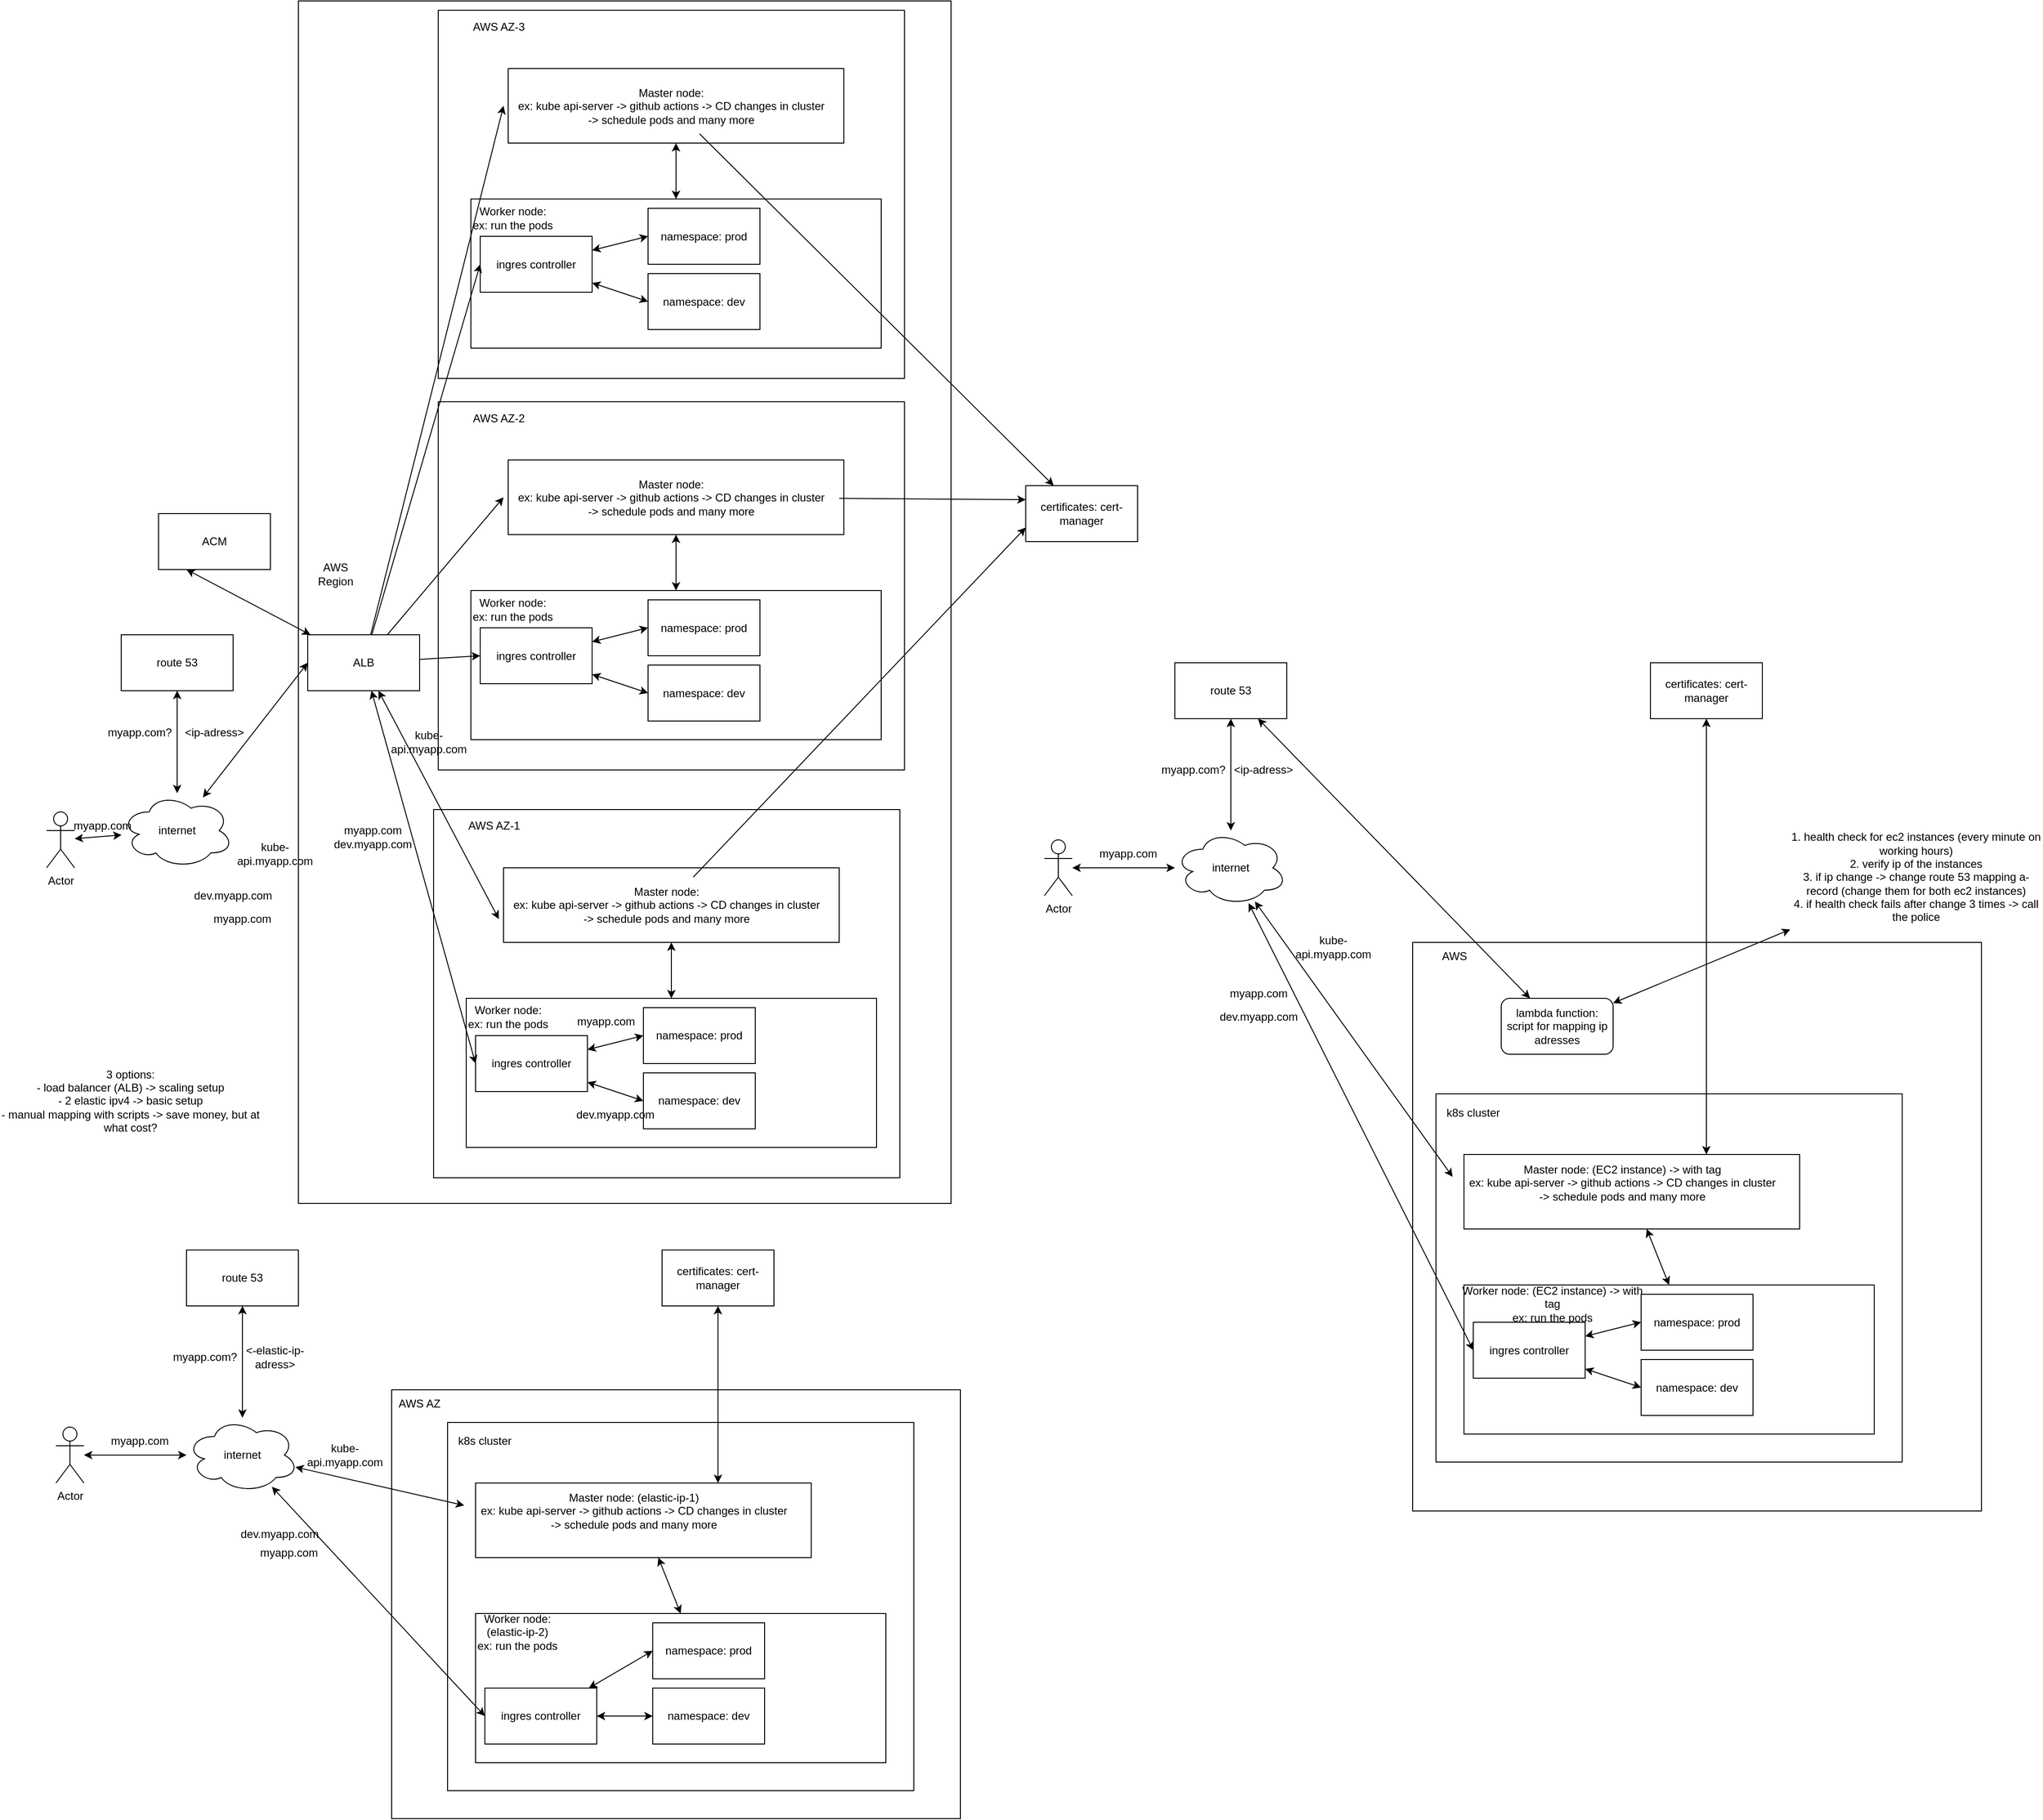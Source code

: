 <mxfile>
    <diagram id="b72ZzESE90N9_cNAmUY-" name="Page-1">
        <mxGraphModel dx="2323" dy="2060" grid="1" gridSize="10" guides="1" tooltips="1" connect="1" arrows="1" fold="1" page="1" pageScale="1" pageWidth="850" pageHeight="1100" math="0" shadow="0">
            <root>
                <mxCell id="0"/>
                <mxCell id="1" parent="0"/>
                <mxCell id="76" value="" style="rounded=0;whiteSpace=wrap;html=1;fillColor=none;" parent="1" vertex="1">
                    <mxGeometry x="1495" y="420" width="610" height="610" as="geometry"/>
                </mxCell>
                <mxCell id="28" value="" style="rounded=0;whiteSpace=wrap;html=1;fillColor=none;" parent="1" vertex="1">
                    <mxGeometry x="300" y="-590" width="700" height="1290" as="geometry"/>
                </mxCell>
                <mxCell id="22" style="edgeStyle=none;html=1;startArrow=classic;startFill=1;endArrow=classic;endFill=1;" parent="1" source="2" target="4" edge="1">
                    <mxGeometry relative="1" as="geometry"/>
                </mxCell>
                <mxCell id="108" style="edgeStyle=none;html=1;entryX=0;entryY=0.5;entryDx=0;entryDy=0;startArrow=classic;startFill=1;endArrow=classic;endFill=1;" parent="1" source="2" target="105" edge="1">
                    <mxGeometry relative="1" as="geometry"/>
                </mxCell>
                <mxCell id="2" value="internet" style="ellipse;shape=cloud;whiteSpace=wrap;html=1;" parent="1" vertex="1">
                    <mxGeometry x="110" y="260" width="120" height="80" as="geometry"/>
                </mxCell>
                <mxCell id="5" style="edgeStyle=none;html=1;startArrow=classic;startFill=1;" parent="1" source="3" target="2" edge="1">
                    <mxGeometry relative="1" as="geometry"/>
                </mxCell>
                <mxCell id="3" value="Actor" style="shape=umlActor;verticalLabelPosition=bottom;verticalAlign=top;html=1;outlineConnect=0;" parent="1" vertex="1">
                    <mxGeometry x="30" y="280" width="30" height="60" as="geometry"/>
                </mxCell>
                <mxCell id="4" value="route 53" style="rounded=0;whiteSpace=wrap;html=1;" parent="1" vertex="1">
                    <mxGeometry x="110" y="90" width="120" height="60" as="geometry"/>
                </mxCell>
                <mxCell id="14" value="myapp.com" style="text;html=1;strokeColor=none;fillColor=none;align=center;verticalAlign=middle;whiteSpace=wrap;rounded=0;" parent="1" vertex="1">
                    <mxGeometry x="60" y="280" width="60" height="30" as="geometry"/>
                </mxCell>
                <mxCell id="17" value="dev.myapp.com" style="text;html=1;strokeColor=none;fillColor=none;align=center;verticalAlign=middle;whiteSpace=wrap;rounded=0;" parent="1" vertex="1">
                    <mxGeometry x="200" y="355" width="60" height="30" as="geometry"/>
                </mxCell>
                <mxCell id="23" value="myapp.com?" style="text;html=1;strokeColor=none;fillColor=none;align=center;verticalAlign=middle;whiteSpace=wrap;rounded=0;" parent="1" vertex="1">
                    <mxGeometry x="100" y="180" width="60" height="30" as="geometry"/>
                </mxCell>
                <mxCell id="24" value="&amp;lt;ip-adress&amp;gt;" style="text;html=1;strokeColor=none;fillColor=none;align=center;verticalAlign=middle;whiteSpace=wrap;rounded=0;" parent="1" vertex="1">
                    <mxGeometry x="175" y="180" width="70" height="30" as="geometry"/>
                </mxCell>
                <mxCell id="29" value="AWS Region" style="text;html=1;strokeColor=none;fillColor=none;align=center;verticalAlign=middle;whiteSpace=wrap;rounded=0;" parent="1" vertex="1">
                    <mxGeometry x="310" y="10" width="60" height="30" as="geometry"/>
                </mxCell>
                <mxCell id="162" style="edgeStyle=none;html=1;entryX=0;entryY=0.75;entryDx=0;entryDy=0;" edge="1" parent="1" source="31" target="161">
                    <mxGeometry relative="1" as="geometry"/>
                </mxCell>
                <mxCell id="34" value="myapp.com" style="text;html=1;strokeColor=none;fillColor=none;align=center;verticalAlign=middle;whiteSpace=wrap;rounded=0;" parent="1" vertex="1">
                    <mxGeometry x="210" y="380" width="60" height="30" as="geometry"/>
                </mxCell>
                <mxCell id="35" value="kube-api.myapp.com" style="text;html=1;strokeColor=none;fillColor=none;align=center;verticalAlign=middle;whiteSpace=wrap;rounded=0;" parent="1" vertex="1">
                    <mxGeometry x="245" y="310" width="60" height="30" as="geometry"/>
                </mxCell>
                <mxCell id="38" value="ACM" style="rounded=0;whiteSpace=wrap;html=1;fillColor=none;" parent="1" vertex="1">
                    <mxGeometry x="150" y="-40" width="120" height="60" as="geometry"/>
                </mxCell>
                <mxCell id="45" value="3 options:&lt;br&gt;- load balancer (ALB) -&amp;gt; scaling setup&lt;br&gt;- 2 elastic ipv4 -&amp;gt; basic setup&lt;br&gt;- manual mapping with scripts -&amp;gt; save money, but at what cost?" style="text;html=1;strokeColor=none;fillColor=none;align=center;verticalAlign=middle;whiteSpace=wrap;rounded=0;" parent="1" vertex="1">
                    <mxGeometry x="-20" y="545" width="280" height="90" as="geometry"/>
                </mxCell>
                <mxCell id="47" value="" style="rounded=0;whiteSpace=wrap;html=1;fillColor=none;" parent="1" vertex="1">
                    <mxGeometry x="400" y="900" width="610" height="460" as="geometry"/>
                </mxCell>
                <mxCell id="48" style="edgeStyle=none;html=1;entryX=-0.006;entryY=0.4;entryDx=0;entryDy=0;startArrow=classic;startFill=1;entryPerimeter=0;" parent="1" source="51" target="65" edge="1">
                    <mxGeometry relative="1" as="geometry"/>
                </mxCell>
                <mxCell id="49" style="edgeStyle=none;html=1;startArrow=classic;startFill=1;endArrow=classic;endFill=1;" parent="1" source="51" target="54" edge="1">
                    <mxGeometry relative="1" as="geometry"/>
                </mxCell>
                <mxCell id="50" style="edgeStyle=none;html=1;entryX=0;entryY=0.5;entryDx=0;entryDy=0;startArrow=classic;startFill=1;endArrow=classic;endFill=1;" parent="1" source="51" target="75" edge="1">
                    <mxGeometry relative="1" as="geometry"/>
                </mxCell>
                <mxCell id="51" value="internet" style="ellipse;shape=cloud;whiteSpace=wrap;html=1;" parent="1" vertex="1">
                    <mxGeometry x="180" y="930" width="120" height="80" as="geometry"/>
                </mxCell>
                <mxCell id="52" style="edgeStyle=none;html=1;startArrow=classic;startFill=1;" parent="1" source="53" target="51" edge="1">
                    <mxGeometry relative="1" as="geometry"/>
                </mxCell>
                <mxCell id="53" value="Actor" style="shape=umlActor;verticalLabelPosition=bottom;verticalAlign=top;html=1;outlineConnect=0;" parent="1" vertex="1">
                    <mxGeometry x="40" y="940" width="30" height="60" as="geometry"/>
                </mxCell>
                <mxCell id="54" value="route 53" style="rounded=0;whiteSpace=wrap;html=1;" parent="1" vertex="1">
                    <mxGeometry x="180" y="750" width="120" height="60" as="geometry"/>
                </mxCell>
                <mxCell id="55" value="" style="rounded=0;whiteSpace=wrap;html=1;fillColor=none;" parent="1" vertex="1">
                    <mxGeometry x="460" y="935" width="500" height="395" as="geometry"/>
                </mxCell>
                <mxCell id="56" value="myapp.com" style="text;html=1;strokeColor=none;fillColor=none;align=center;verticalAlign=middle;whiteSpace=wrap;rounded=0;" parent="1" vertex="1">
                    <mxGeometry x="100" y="940" width="60" height="30" as="geometry"/>
                </mxCell>
                <mxCell id="57" value="dev.myapp.com" style="text;html=1;strokeColor=none;fillColor=none;align=center;verticalAlign=middle;whiteSpace=wrap;rounded=0;" parent="1" vertex="1">
                    <mxGeometry x="250" y="1040" width="60" height="30" as="geometry"/>
                </mxCell>
                <mxCell id="58" value="myapp.com?" style="text;html=1;strokeColor=none;fillColor=none;align=center;verticalAlign=middle;whiteSpace=wrap;rounded=0;" parent="1" vertex="1">
                    <mxGeometry x="170" y="850" width="60" height="30" as="geometry"/>
                </mxCell>
                <mxCell id="59" value="&amp;lt;-elastic-ip-adress&amp;gt;" style="text;html=1;strokeColor=none;fillColor=none;align=center;verticalAlign=middle;whiteSpace=wrap;rounded=0;" parent="1" vertex="1">
                    <mxGeometry x="240" y="850" width="70" height="30" as="geometry"/>
                </mxCell>
                <mxCell id="60" value="k8s cluster" style="text;html=1;strokeColor=none;fillColor=none;align=center;verticalAlign=middle;whiteSpace=wrap;rounded=0;" parent="1" vertex="1">
                    <mxGeometry x="470" y="940" width="60" height="30" as="geometry"/>
                </mxCell>
                <mxCell id="61" value="" style="rounded=0;whiteSpace=wrap;html=1;fillColor=none;" parent="1" vertex="1">
                    <mxGeometry x="490" y="1140" width="440" height="160" as="geometry"/>
                </mxCell>
                <mxCell id="62" style="edgeStyle=none;html=1;entryX=0.5;entryY=0;entryDx=0;entryDy=0;startArrow=classic;startFill=1;endArrow=classic;endFill=1;" parent="1" source="63" target="61" edge="1">
                    <mxGeometry relative="1" as="geometry"/>
                </mxCell>
                <mxCell id="63" value="" style="rounded=0;whiteSpace=wrap;html=1;fillColor=none;" parent="1" vertex="1">
                    <mxGeometry x="490" y="1000" width="360" height="80" as="geometry"/>
                </mxCell>
                <mxCell id="64" value="AWS AZ" style="text;html=1;strokeColor=none;fillColor=none;align=center;verticalAlign=middle;whiteSpace=wrap;rounded=0;" parent="1" vertex="1">
                    <mxGeometry x="400" y="900" width="60" height="30" as="geometry"/>
                </mxCell>
                <mxCell id="65" value="Master node: (elastic-ip-1)&lt;br&gt;ex: kube api-server -&amp;gt; github actions -&amp;gt; CD changes in cluster&lt;br&gt;-&amp;gt; schedule pods and many more" style="text;html=1;strokeColor=none;fillColor=none;align=center;verticalAlign=middle;whiteSpace=wrap;rounded=0;" parent="1" vertex="1">
                    <mxGeometry x="480" y="1000" width="360" height="60" as="geometry"/>
                </mxCell>
                <mxCell id="66" value="Worker node:(elastic-ip-2)&lt;br&gt;ex: run the pods" style="text;html=1;strokeColor=none;fillColor=none;align=center;verticalAlign=middle;whiteSpace=wrap;rounded=0;" parent="1" vertex="1">
                    <mxGeometry x="480" y="1130" width="110" height="60" as="geometry"/>
                </mxCell>
                <mxCell id="67" value="myapp.com" style="text;html=1;strokeColor=none;fillColor=none;align=center;verticalAlign=middle;whiteSpace=wrap;rounded=0;" parent="1" vertex="1">
                    <mxGeometry x="260" y="1060" width="60" height="30" as="geometry"/>
                </mxCell>
                <mxCell id="68" value="kube-api.myapp.com" style="text;html=1;strokeColor=none;fillColor=none;align=center;verticalAlign=middle;whiteSpace=wrap;rounded=0;" parent="1" vertex="1">
                    <mxGeometry x="320" y="955" width="60" height="30" as="geometry"/>
                </mxCell>
                <mxCell id="69" value="namespace: prod" style="rounded=0;whiteSpace=wrap;html=1;fillColor=none;" parent="1" vertex="1">
                    <mxGeometry x="680" y="1150" width="120" height="60" as="geometry"/>
                </mxCell>
                <mxCell id="70" value="namespace: dev" style="rounded=0;whiteSpace=wrap;html=1;fillColor=none;" parent="1" vertex="1">
                    <mxGeometry x="680" y="1220" width="120" height="60" as="geometry"/>
                </mxCell>
                <mxCell id="71" style="edgeStyle=none;html=1;entryX=0.75;entryY=0;entryDx=0;entryDy=0;startArrow=classic;startFill=1;endArrow=classic;endFill=1;" parent="1" source="72" target="65" edge="1">
                    <mxGeometry relative="1" as="geometry"/>
                </mxCell>
                <mxCell id="72" value="certificates: cert-manager" style="rounded=0;whiteSpace=wrap;html=1;fillColor=none;" parent="1" vertex="1">
                    <mxGeometry x="690" y="750" width="120" height="60" as="geometry"/>
                </mxCell>
                <mxCell id="73" style="edgeStyle=none;html=1;entryX=0;entryY=0.5;entryDx=0;entryDy=0;startArrow=classic;startFill=1;endArrow=classic;endFill=1;" parent="1" source="75" target="69" edge="1">
                    <mxGeometry relative="1" as="geometry"/>
                </mxCell>
                <mxCell id="74" style="edgeStyle=none;html=1;entryX=0;entryY=0.5;entryDx=0;entryDy=0;startArrow=classic;startFill=1;endArrow=classic;endFill=1;" parent="1" source="75" target="70" edge="1">
                    <mxGeometry relative="1" as="geometry"/>
                </mxCell>
                <mxCell id="75" value="ingres controller" style="rounded=0;whiteSpace=wrap;html=1;fillColor=none;" parent="1" vertex="1">
                    <mxGeometry x="500" y="1220" width="120" height="60" as="geometry"/>
                </mxCell>
                <mxCell id="77" style="edgeStyle=none;html=1;entryX=-0.006;entryY=0.4;entryDx=0;entryDy=0;startArrow=classic;startFill=1;entryPerimeter=0;" parent="1" source="80" target="94" edge="1">
                    <mxGeometry relative="1" as="geometry"/>
                </mxCell>
                <mxCell id="78" style="edgeStyle=none;html=1;startArrow=classic;startFill=1;endArrow=classic;endFill=1;" parent="1" source="80" target="83" edge="1">
                    <mxGeometry relative="1" as="geometry"/>
                </mxCell>
                <mxCell id="79" style="edgeStyle=none;html=1;entryX=0;entryY=0.5;entryDx=0;entryDy=0;startArrow=classic;startFill=1;endArrow=classic;endFill=1;" parent="1" source="80" target="104" edge="1">
                    <mxGeometry relative="1" as="geometry"/>
                </mxCell>
                <mxCell id="80" value="internet" style="ellipse;shape=cloud;whiteSpace=wrap;html=1;" parent="1" vertex="1">
                    <mxGeometry x="1240" y="300" width="120" height="80" as="geometry"/>
                </mxCell>
                <mxCell id="81" style="edgeStyle=none;html=1;startArrow=classic;startFill=1;" parent="1" source="82" target="80" edge="1">
                    <mxGeometry relative="1" as="geometry"/>
                </mxCell>
                <mxCell id="82" value="Actor" style="shape=umlActor;verticalLabelPosition=bottom;verticalAlign=top;html=1;outlineConnect=0;" parent="1" vertex="1">
                    <mxGeometry x="1100" y="310" width="30" height="60" as="geometry"/>
                </mxCell>
                <mxCell id="150" style="edgeStyle=none;html=1;startArrow=classic;startFill=1;endArrow=classic;endFill=1;" parent="1" source="83" target="148" edge="1">
                    <mxGeometry relative="1" as="geometry"/>
                </mxCell>
                <mxCell id="83" value="route 53" style="rounded=0;whiteSpace=wrap;html=1;" parent="1" vertex="1">
                    <mxGeometry x="1240" y="120" width="120" height="60" as="geometry"/>
                </mxCell>
                <mxCell id="84" value="" style="rounded=0;whiteSpace=wrap;html=1;fillColor=none;" parent="1" vertex="1">
                    <mxGeometry x="1520" y="582.5" width="500" height="395" as="geometry"/>
                </mxCell>
                <mxCell id="85" value="myapp.com" style="text;html=1;strokeColor=none;fillColor=none;align=center;verticalAlign=middle;whiteSpace=wrap;rounded=0;" parent="1" vertex="1">
                    <mxGeometry x="1160" y="310" width="60" height="30" as="geometry"/>
                </mxCell>
                <mxCell id="86" value="dev.myapp.com" style="text;html=1;strokeColor=none;fillColor=none;align=center;verticalAlign=middle;whiteSpace=wrap;rounded=0;" parent="1" vertex="1">
                    <mxGeometry x="1300" y="485" width="60" height="30" as="geometry"/>
                </mxCell>
                <mxCell id="87" value="myapp.com?" style="text;html=1;strokeColor=none;fillColor=none;align=center;verticalAlign=middle;whiteSpace=wrap;rounded=0;" parent="1" vertex="1">
                    <mxGeometry x="1230" y="220" width="60" height="30" as="geometry"/>
                </mxCell>
                <mxCell id="88" value="&amp;lt;ip-adress&amp;gt;" style="text;html=1;strokeColor=none;fillColor=none;align=center;verticalAlign=middle;whiteSpace=wrap;rounded=0;" parent="1" vertex="1">
                    <mxGeometry x="1300" y="220" width="70" height="30" as="geometry"/>
                </mxCell>
                <mxCell id="89" value="k8s cluster" style="text;html=1;strokeColor=none;fillColor=none;align=center;verticalAlign=middle;whiteSpace=wrap;rounded=0;" parent="1" vertex="1">
                    <mxGeometry x="1530" y="587.5" width="60" height="30" as="geometry"/>
                </mxCell>
                <mxCell id="90" value="" style="rounded=0;whiteSpace=wrap;html=1;fillColor=none;" parent="1" vertex="1">
                    <mxGeometry x="1550" y="787.5" width="440" height="160" as="geometry"/>
                </mxCell>
                <mxCell id="91" style="edgeStyle=none;html=1;entryX=0.5;entryY=0;entryDx=0;entryDy=0;startArrow=classic;startFill=1;endArrow=classic;endFill=1;" parent="1" source="92" target="90" edge="1">
                    <mxGeometry relative="1" as="geometry"/>
                </mxCell>
                <mxCell id="92" value="" style="rounded=0;whiteSpace=wrap;html=1;fillColor=none;" parent="1" vertex="1">
                    <mxGeometry x="1550" y="647.5" width="360" height="80" as="geometry"/>
                </mxCell>
                <mxCell id="93" value="AWS" style="text;html=1;strokeColor=none;fillColor=none;align=center;verticalAlign=middle;whiteSpace=wrap;rounded=0;" parent="1" vertex="1">
                    <mxGeometry x="1510" y="420" width="60" height="30" as="geometry"/>
                </mxCell>
                <mxCell id="94" value="Master node: (EC2 instance) -&amp;gt; with tag&lt;br&gt;ex: kube api-server -&amp;gt; github actions -&amp;gt; CD changes in cluster&lt;br&gt;-&amp;gt; schedule pods and many more" style="text;html=1;strokeColor=none;fillColor=none;align=center;verticalAlign=middle;whiteSpace=wrap;rounded=0;" parent="1" vertex="1">
                    <mxGeometry x="1540" y="647.5" width="360" height="60" as="geometry"/>
                </mxCell>
                <mxCell id="95" value="Worker node: (EC2 instance) -&amp;gt; with tag&lt;br&gt;ex: run the pods" style="text;html=1;strokeColor=none;fillColor=none;align=center;verticalAlign=middle;whiteSpace=wrap;rounded=0;" parent="1" vertex="1">
                    <mxGeometry x="1540" y="777.5" width="210" height="60" as="geometry"/>
                </mxCell>
                <mxCell id="96" value="myapp.com" style="text;html=1;strokeColor=none;fillColor=none;align=center;verticalAlign=middle;whiteSpace=wrap;rounded=0;" parent="1" vertex="1">
                    <mxGeometry x="1300" y="460" width="60" height="30" as="geometry"/>
                </mxCell>
                <mxCell id="97" value="kube-api.myapp.com" style="text;html=1;strokeColor=none;fillColor=none;align=center;verticalAlign=middle;whiteSpace=wrap;rounded=0;" parent="1" vertex="1">
                    <mxGeometry x="1380" y="410" width="60" height="30" as="geometry"/>
                </mxCell>
                <mxCell id="98" value="namespace: prod" style="rounded=0;whiteSpace=wrap;html=1;fillColor=none;" parent="1" vertex="1">
                    <mxGeometry x="1740" y="797.5" width="120" height="60" as="geometry"/>
                </mxCell>
                <mxCell id="99" value="namespace: dev" style="rounded=0;whiteSpace=wrap;html=1;fillColor=none;" parent="1" vertex="1">
                    <mxGeometry x="1740" y="867.5" width="120" height="60" as="geometry"/>
                </mxCell>
                <mxCell id="100" style="edgeStyle=none;html=1;entryX=0.75;entryY=0;entryDx=0;entryDy=0;startArrow=classic;startFill=1;endArrow=classic;endFill=1;" parent="1" target="94" edge="1">
                    <mxGeometry relative="1" as="geometry">
                        <mxPoint x="1810" y="180" as="sourcePoint"/>
                    </mxGeometry>
                </mxCell>
                <mxCell id="102" style="edgeStyle=none;html=1;entryX=0;entryY=0.5;entryDx=0;entryDy=0;startArrow=classic;startFill=1;endArrow=classic;endFill=1;" parent="1" source="104" target="98" edge="1">
                    <mxGeometry relative="1" as="geometry"/>
                </mxCell>
                <mxCell id="103" style="edgeStyle=none;html=1;entryX=0;entryY=0.5;entryDx=0;entryDy=0;startArrow=classic;startFill=1;endArrow=classic;endFill=1;" parent="1" source="104" target="99" edge="1">
                    <mxGeometry relative="1" as="geometry"/>
                </mxCell>
                <mxCell id="104" value="ingres controller" style="rounded=0;whiteSpace=wrap;html=1;fillColor=none;" parent="1" vertex="1">
                    <mxGeometry x="1560" y="827.5" width="120" height="60" as="geometry"/>
                </mxCell>
                <mxCell id="109" style="edgeStyle=none;html=1;entryX=0;entryY=0.75;entryDx=0;entryDy=0;startArrow=classic;startFill=1;endArrow=classic;endFill=1;" parent="1" source="105" target="31" edge="1">
                    <mxGeometry relative="1" as="geometry"/>
                </mxCell>
                <mxCell id="110" style="edgeStyle=none;html=1;entryX=0;entryY=0.5;entryDx=0;entryDy=0;startArrow=classic;startFill=1;endArrow=classic;endFill=1;" parent="1" source="105" target="40" edge="1">
                    <mxGeometry relative="1" as="geometry"/>
                </mxCell>
                <mxCell id="143" style="edgeStyle=none;html=1;entryX=0.25;entryY=1;entryDx=0;entryDy=0;startArrow=classic;startFill=1;endArrow=classic;endFill=1;" parent="1" source="105" target="38" edge="1">
                    <mxGeometry relative="1" as="geometry"/>
                </mxCell>
                <mxCell id="203" style="edgeStyle=none;html=1;entryX=0;entryY=0.5;entryDx=0;entryDy=0;" edge="1" parent="1" source="105" target="189">
                    <mxGeometry relative="1" as="geometry"/>
                </mxCell>
                <mxCell id="204" style="edgeStyle=none;html=1;entryX=0;entryY=0.5;entryDx=0;entryDy=0;" edge="1" parent="1" source="105" target="183">
                    <mxGeometry relative="1" as="geometry"/>
                </mxCell>
                <mxCell id="205" style="edgeStyle=none;html=1;entryX=0;entryY=0.5;entryDx=0;entryDy=0;" edge="1" parent="1" source="105" target="202">
                    <mxGeometry relative="1" as="geometry"/>
                </mxCell>
                <mxCell id="206" style="edgeStyle=none;html=1;entryX=0;entryY=0.5;entryDx=0;entryDy=0;" edge="1" parent="1" source="105" target="196">
                    <mxGeometry relative="1" as="geometry"/>
                </mxCell>
                <mxCell id="105" value="ALB" style="rounded=0;whiteSpace=wrap;html=1;fillColor=none;" parent="1" vertex="1">
                    <mxGeometry x="310" y="90" width="120" height="60" as="geometry"/>
                </mxCell>
                <mxCell id="140" value="myapp.com" style="text;html=1;strokeColor=none;fillColor=none;align=center;verticalAlign=middle;whiteSpace=wrap;rounded=0;" parent="1" vertex="1">
                    <mxGeometry x="350" y="285" width="60" height="30" as="geometry"/>
                </mxCell>
                <mxCell id="141" value="dev.myapp.com" style="text;html=1;strokeColor=none;fillColor=none;align=center;verticalAlign=middle;whiteSpace=wrap;rounded=0;" parent="1" vertex="1">
                    <mxGeometry x="350" y="300" width="60" height="30" as="geometry"/>
                </mxCell>
                <mxCell id="142" value="kube-api.myapp.com" style="text;html=1;strokeColor=none;fillColor=none;align=center;verticalAlign=middle;whiteSpace=wrap;rounded=0;" parent="1" vertex="1">
                    <mxGeometry x="410" y="190" width="60" height="30" as="geometry"/>
                </mxCell>
                <mxCell id="146" value="certificates: cert-manager" style="rounded=0;whiteSpace=wrap;html=1;fillColor=none;" parent="1" vertex="1">
                    <mxGeometry x="1750" y="120" width="120" height="60" as="geometry"/>
                </mxCell>
                <mxCell id="156" style="edgeStyle=none;html=1;startArrow=classic;startFill=1;endArrow=classic;endFill=1;" parent="1" source="148" target="155" edge="1">
                    <mxGeometry relative="1" as="geometry"/>
                </mxCell>
                <mxCell id="148" value="lambda function:&lt;br&gt;script for mapping ip adresses&lt;br&gt;" style="rounded=1;whiteSpace=wrap;html=1;fillColor=none;" parent="1" vertex="1">
                    <mxGeometry x="1590" y="480" width="120" height="60" as="geometry"/>
                </mxCell>
                <mxCell id="155" value="1. health check for ec2 instances (every minute on working hours)&lt;br&gt;2. verify ip of the instances&lt;br&gt;3. if ip change -&amp;gt; change route 53 mapping a-record (change them for both ec2 instances)&lt;br&gt;4. if health check fails after change 3 times -&amp;gt; call the police" style="text;html=1;strokeColor=none;fillColor=none;align=center;verticalAlign=middle;whiteSpace=wrap;rounded=0;" parent="1" vertex="1">
                    <mxGeometry x="1900" y="290" width="270" height="120" as="geometry"/>
                </mxCell>
                <mxCell id="161" value="certificates: cert-manager" style="rounded=0;whiteSpace=wrap;html=1;fillColor=none;" vertex="1" parent="1">
                    <mxGeometry x="1080" y="-70" width="120" height="60" as="geometry"/>
                </mxCell>
                <mxCell id="163" value="" style="group" vertex="1" connectable="0" parent="1">
                    <mxGeometry x="445" y="277.5" width="500" height="395" as="geometry"/>
                </mxCell>
                <mxCell id="7" value="" style="rounded=0;whiteSpace=wrap;html=1;fillColor=none;" parent="163" vertex="1">
                    <mxGeometry width="500" height="395" as="geometry"/>
                </mxCell>
                <mxCell id="25" value="AWS AZ-1" style="text;html=1;strokeColor=none;fillColor=none;align=center;verticalAlign=middle;whiteSpace=wrap;rounded=0;" parent="163" vertex="1">
                    <mxGeometry x="35" y="2.5" width="60" height="30" as="geometry"/>
                </mxCell>
                <mxCell id="26" value="" style="rounded=0;whiteSpace=wrap;html=1;fillColor=none;" parent="163" vertex="1">
                    <mxGeometry x="35" y="202.5" width="440" height="160" as="geometry"/>
                </mxCell>
                <mxCell id="44" style="edgeStyle=none;html=1;entryX=0.5;entryY=0;entryDx=0;entryDy=0;startArrow=classic;startFill=1;endArrow=classic;endFill=1;" parent="163" source="27" target="26" edge="1">
                    <mxGeometry relative="1" as="geometry"/>
                </mxCell>
                <mxCell id="27" value="" style="rounded=0;whiteSpace=wrap;html=1;fillColor=none;" parent="163" vertex="1">
                    <mxGeometry x="75" y="62.5" width="360" height="80" as="geometry"/>
                </mxCell>
                <mxCell id="31" value="Master node:&lt;br&gt;ex: kube api-server -&amp;gt; github actions -&amp;gt; CD changes in cluster&lt;br&gt;-&amp;gt; schedule pods and many more" style="text;html=1;strokeColor=none;fillColor=none;align=center;verticalAlign=middle;whiteSpace=wrap;rounded=0;" parent="163" vertex="1">
                    <mxGeometry x="70" y="72.5" width="360" height="60" as="geometry"/>
                </mxCell>
                <mxCell id="33" value="Worker node:&lt;br&gt;ex: run the pods" style="text;html=1;strokeColor=none;fillColor=none;align=center;verticalAlign=middle;whiteSpace=wrap;rounded=0;" parent="163" vertex="1">
                    <mxGeometry x="25" y="192.5" width="110" height="60" as="geometry"/>
                </mxCell>
                <mxCell id="36" value="namespace: prod" style="rounded=0;whiteSpace=wrap;html=1;fillColor=none;" parent="163" vertex="1">
                    <mxGeometry x="225" y="212.5" width="120" height="60" as="geometry"/>
                </mxCell>
                <mxCell id="37" value="namespace: dev" style="rounded=0;whiteSpace=wrap;html=1;fillColor=none;" parent="163" vertex="1">
                    <mxGeometry x="225" y="282.5" width="120" height="60" as="geometry"/>
                </mxCell>
                <mxCell id="41" style="edgeStyle=none;html=1;entryX=0;entryY=0.5;entryDx=0;entryDy=0;startArrow=classic;startFill=1;endArrow=classic;endFill=1;" parent="163" source="40" target="36" edge="1">
                    <mxGeometry relative="1" as="geometry"/>
                </mxCell>
                <mxCell id="42" style="edgeStyle=none;html=1;entryX=0;entryY=0.5;entryDx=0;entryDy=0;startArrow=classic;startFill=1;endArrow=classic;endFill=1;" parent="163" source="40" target="37" edge="1">
                    <mxGeometry relative="1" as="geometry"/>
                </mxCell>
                <mxCell id="40" value="ingres controller" style="rounded=0;whiteSpace=wrap;html=1;fillColor=none;" parent="163" vertex="1">
                    <mxGeometry x="45" y="242.5" width="120" height="60" as="geometry"/>
                </mxCell>
                <mxCell id="207" value="dev.myapp.com" style="text;html=1;strokeColor=none;fillColor=none;align=center;verticalAlign=middle;whiteSpace=wrap;rounded=0;" vertex="1" parent="163">
                    <mxGeometry x="165" y="312.5" width="60" height="30" as="geometry"/>
                </mxCell>
                <mxCell id="208" value="myapp.com" style="text;html=1;strokeColor=none;fillColor=none;align=center;verticalAlign=middle;whiteSpace=wrap;rounded=0;" vertex="1" parent="163">
                    <mxGeometry x="155" y="212.5" width="60" height="30" as="geometry"/>
                </mxCell>
                <mxCell id="177" value="" style="group" vertex="1" connectable="0" parent="1">
                    <mxGeometry x="450" y="-160" width="500" height="395" as="geometry"/>
                </mxCell>
                <mxCell id="178" value="" style="rounded=0;whiteSpace=wrap;html=1;fillColor=none;" vertex="1" parent="177">
                    <mxGeometry width="500" height="395" as="geometry"/>
                </mxCell>
                <mxCell id="179" value="AWS AZ-2" style="text;html=1;strokeColor=none;fillColor=none;align=center;verticalAlign=middle;whiteSpace=wrap;rounded=0;" vertex="1" parent="177">
                    <mxGeometry x="35" y="2.5" width="60" height="30" as="geometry"/>
                </mxCell>
                <mxCell id="180" value="" style="rounded=0;whiteSpace=wrap;html=1;fillColor=none;" vertex="1" parent="177">
                    <mxGeometry x="35" y="202.5" width="440" height="160" as="geometry"/>
                </mxCell>
                <mxCell id="181" style="edgeStyle=none;html=1;entryX=0.5;entryY=0;entryDx=0;entryDy=0;startArrow=classic;startFill=1;endArrow=classic;endFill=1;" edge="1" parent="177" source="182" target="180">
                    <mxGeometry relative="1" as="geometry"/>
                </mxCell>
                <mxCell id="182" value="" style="rounded=0;whiteSpace=wrap;html=1;fillColor=none;" vertex="1" parent="177">
                    <mxGeometry x="75" y="62.5" width="360" height="80" as="geometry"/>
                </mxCell>
                <mxCell id="183" value="Master node:&lt;br&gt;ex: kube api-server -&amp;gt; github actions -&amp;gt; CD changes in cluster&lt;br&gt;-&amp;gt; schedule pods and many more" style="text;html=1;strokeColor=none;fillColor=none;align=center;verticalAlign=middle;whiteSpace=wrap;rounded=0;" vertex="1" parent="177">
                    <mxGeometry x="70" y="72.5" width="360" height="60" as="geometry"/>
                </mxCell>
                <mxCell id="184" value="Worker node:&lt;br&gt;ex: run the pods" style="text;html=1;strokeColor=none;fillColor=none;align=center;verticalAlign=middle;whiteSpace=wrap;rounded=0;" vertex="1" parent="177">
                    <mxGeometry x="25" y="192.5" width="110" height="60" as="geometry"/>
                </mxCell>
                <mxCell id="185" value="namespace: prod" style="rounded=0;whiteSpace=wrap;html=1;fillColor=none;" vertex="1" parent="177">
                    <mxGeometry x="225" y="212.5" width="120" height="60" as="geometry"/>
                </mxCell>
                <mxCell id="186" value="namespace: dev" style="rounded=0;whiteSpace=wrap;html=1;fillColor=none;" vertex="1" parent="177">
                    <mxGeometry x="225" y="282.5" width="120" height="60" as="geometry"/>
                </mxCell>
                <mxCell id="187" style="edgeStyle=none;html=1;entryX=0;entryY=0.5;entryDx=0;entryDy=0;startArrow=classic;startFill=1;endArrow=classic;endFill=1;" edge="1" parent="177" source="189" target="185">
                    <mxGeometry relative="1" as="geometry"/>
                </mxCell>
                <mxCell id="188" style="edgeStyle=none;html=1;entryX=0;entryY=0.5;entryDx=0;entryDy=0;startArrow=classic;startFill=1;endArrow=classic;endFill=1;" edge="1" parent="177" source="189" target="186">
                    <mxGeometry relative="1" as="geometry"/>
                </mxCell>
                <mxCell id="189" value="ingres controller" style="rounded=0;whiteSpace=wrap;html=1;fillColor=none;" vertex="1" parent="177">
                    <mxGeometry x="45" y="242.5" width="120" height="60" as="geometry"/>
                </mxCell>
                <mxCell id="190" value="" style="group" vertex="1" connectable="0" parent="1">
                    <mxGeometry x="450" y="-580" width="500" height="395" as="geometry"/>
                </mxCell>
                <mxCell id="191" value="" style="rounded=0;whiteSpace=wrap;html=1;fillColor=none;" vertex="1" parent="190">
                    <mxGeometry width="500" height="395" as="geometry"/>
                </mxCell>
                <mxCell id="192" value="AWS AZ-3" style="text;html=1;strokeColor=none;fillColor=none;align=center;verticalAlign=middle;whiteSpace=wrap;rounded=0;" vertex="1" parent="190">
                    <mxGeometry x="35" y="2.5" width="60" height="30" as="geometry"/>
                </mxCell>
                <mxCell id="193" value="" style="rounded=0;whiteSpace=wrap;html=1;fillColor=none;" vertex="1" parent="190">
                    <mxGeometry x="35" y="202.5" width="440" height="160" as="geometry"/>
                </mxCell>
                <mxCell id="194" style="edgeStyle=none;html=1;entryX=0.5;entryY=0;entryDx=0;entryDy=0;startArrow=classic;startFill=1;endArrow=classic;endFill=1;" edge="1" parent="190" source="195" target="193">
                    <mxGeometry relative="1" as="geometry"/>
                </mxCell>
                <mxCell id="195" value="" style="rounded=0;whiteSpace=wrap;html=1;fillColor=none;" vertex="1" parent="190">
                    <mxGeometry x="75" y="62.5" width="360" height="80" as="geometry"/>
                </mxCell>
                <mxCell id="196" value="Master node:&lt;br&gt;ex: kube api-server -&amp;gt; github actions -&amp;gt; CD changes in cluster&lt;br&gt;-&amp;gt; schedule pods and many more" style="text;html=1;strokeColor=none;fillColor=none;align=center;verticalAlign=middle;whiteSpace=wrap;rounded=0;" vertex="1" parent="190">
                    <mxGeometry x="70" y="72.5" width="360" height="60" as="geometry"/>
                </mxCell>
                <mxCell id="197" value="Worker node:&lt;br&gt;ex: run the pods" style="text;html=1;strokeColor=none;fillColor=none;align=center;verticalAlign=middle;whiteSpace=wrap;rounded=0;" vertex="1" parent="190">
                    <mxGeometry x="25" y="192.5" width="110" height="60" as="geometry"/>
                </mxCell>
                <mxCell id="198" value="namespace: prod" style="rounded=0;whiteSpace=wrap;html=1;fillColor=none;" vertex="1" parent="190">
                    <mxGeometry x="225" y="212.5" width="120" height="60" as="geometry"/>
                </mxCell>
                <mxCell id="199" value="namespace: dev" style="rounded=0;whiteSpace=wrap;html=1;fillColor=none;" vertex="1" parent="190">
                    <mxGeometry x="225" y="282.5" width="120" height="60" as="geometry"/>
                </mxCell>
                <mxCell id="200" style="edgeStyle=none;html=1;entryX=0;entryY=0.5;entryDx=0;entryDy=0;startArrow=classic;startFill=1;endArrow=classic;endFill=1;" edge="1" parent="190" source="202" target="198">
                    <mxGeometry relative="1" as="geometry"/>
                </mxCell>
                <mxCell id="201" style="edgeStyle=none;html=1;entryX=0;entryY=0.5;entryDx=0;entryDy=0;startArrow=classic;startFill=1;endArrow=classic;endFill=1;" edge="1" parent="190" source="202" target="199">
                    <mxGeometry relative="1" as="geometry"/>
                </mxCell>
                <mxCell id="202" value="ingres controller" style="rounded=0;whiteSpace=wrap;html=1;fillColor=none;" vertex="1" parent="190">
                    <mxGeometry x="45" y="242.5" width="120" height="60" as="geometry"/>
                </mxCell>
                <mxCell id="209" style="edgeStyle=none;html=1;entryX=0;entryY=0.25;entryDx=0;entryDy=0;" edge="1" parent="1" source="183" target="161">
                    <mxGeometry relative="1" as="geometry"/>
                </mxCell>
                <mxCell id="210" style="edgeStyle=none;html=1;entryX=0.25;entryY=0;entryDx=0;entryDy=0;" edge="1" parent="1" source="196" target="161">
                    <mxGeometry relative="1" as="geometry"/>
                </mxCell>
            </root>
        </mxGraphModel>
    </diagram>
</mxfile>